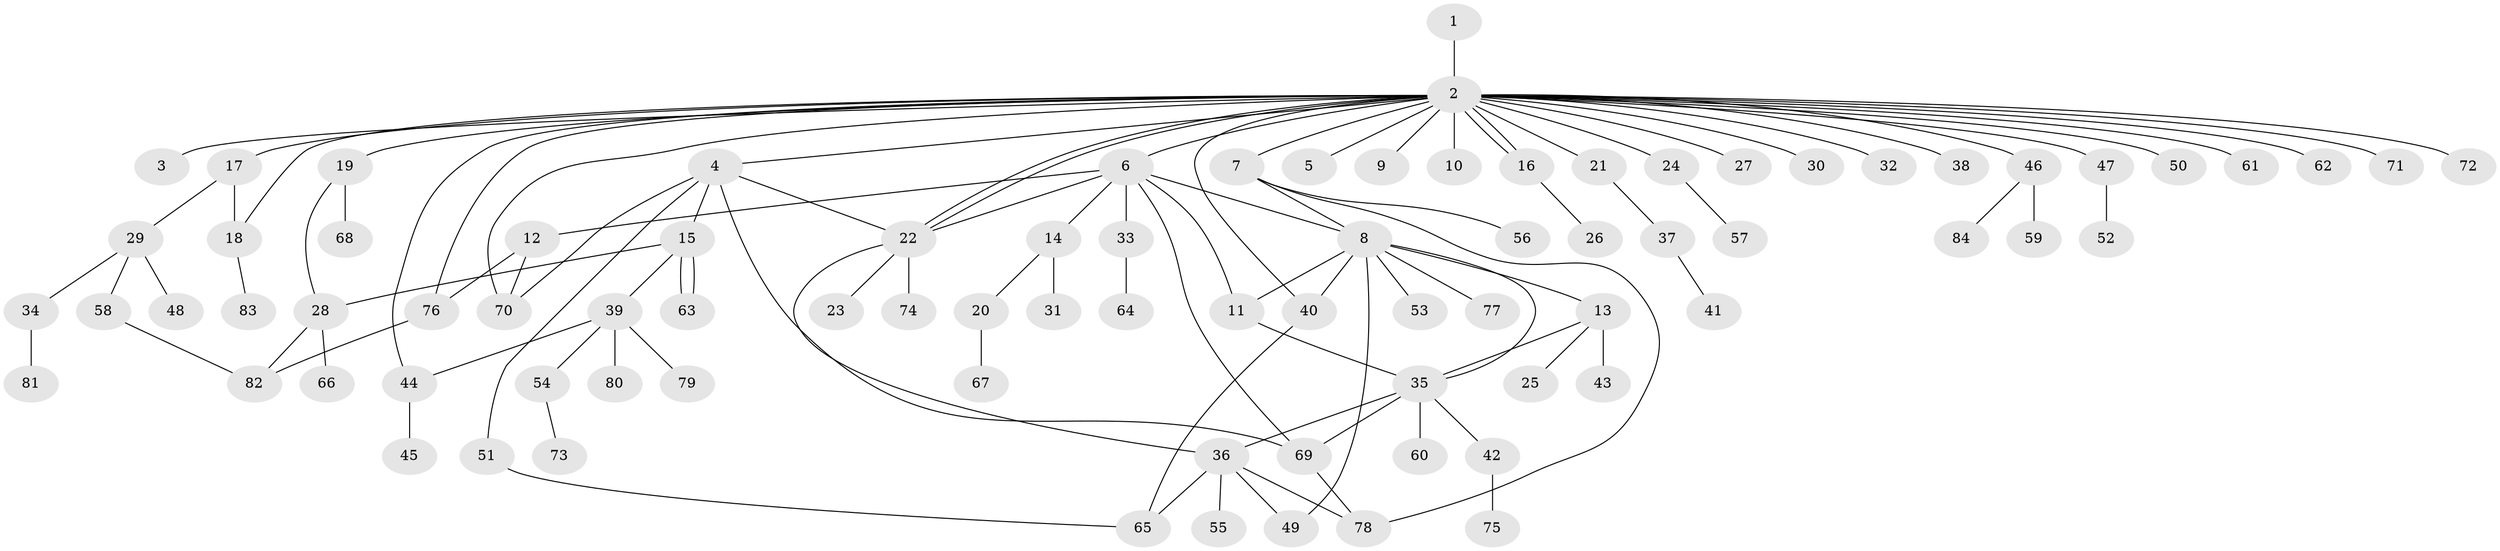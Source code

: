 // coarse degree distribution, {1: 0.5573770491803278, 33: 0.01639344262295082, 7: 0.03278688524590164, 3: 0.14754098360655737, 10: 0.01639344262295082, 4: 0.03278688524590164, 2: 0.13114754098360656, 5: 0.06557377049180328}
// Generated by graph-tools (version 1.1) at 2025/23/03/03/25 07:23:50]
// undirected, 84 vertices, 109 edges
graph export_dot {
graph [start="1"]
  node [color=gray90,style=filled];
  1;
  2;
  3;
  4;
  5;
  6;
  7;
  8;
  9;
  10;
  11;
  12;
  13;
  14;
  15;
  16;
  17;
  18;
  19;
  20;
  21;
  22;
  23;
  24;
  25;
  26;
  27;
  28;
  29;
  30;
  31;
  32;
  33;
  34;
  35;
  36;
  37;
  38;
  39;
  40;
  41;
  42;
  43;
  44;
  45;
  46;
  47;
  48;
  49;
  50;
  51;
  52;
  53;
  54;
  55;
  56;
  57;
  58;
  59;
  60;
  61;
  62;
  63;
  64;
  65;
  66;
  67;
  68;
  69;
  70;
  71;
  72;
  73;
  74;
  75;
  76;
  77;
  78;
  79;
  80;
  81;
  82;
  83;
  84;
  1 -- 2;
  2 -- 3;
  2 -- 4;
  2 -- 5;
  2 -- 6;
  2 -- 7;
  2 -- 9;
  2 -- 10;
  2 -- 16;
  2 -- 16;
  2 -- 17;
  2 -- 18;
  2 -- 19;
  2 -- 21;
  2 -- 22;
  2 -- 22;
  2 -- 24;
  2 -- 27;
  2 -- 30;
  2 -- 32;
  2 -- 38;
  2 -- 40;
  2 -- 44;
  2 -- 46;
  2 -- 47;
  2 -- 50;
  2 -- 61;
  2 -- 62;
  2 -- 70;
  2 -- 71;
  2 -- 72;
  2 -- 76;
  4 -- 15;
  4 -- 22;
  4 -- 51;
  4 -- 69;
  4 -- 70;
  6 -- 8;
  6 -- 11;
  6 -- 12;
  6 -- 14;
  6 -- 22;
  6 -- 33;
  6 -- 69;
  7 -- 8;
  7 -- 56;
  7 -- 78;
  8 -- 11;
  8 -- 13;
  8 -- 35;
  8 -- 40;
  8 -- 49;
  8 -- 53;
  8 -- 77;
  11 -- 35;
  12 -- 70;
  12 -- 76;
  13 -- 25;
  13 -- 35;
  13 -- 43;
  14 -- 20;
  14 -- 31;
  15 -- 28;
  15 -- 39;
  15 -- 63;
  15 -- 63;
  16 -- 26;
  17 -- 18;
  17 -- 29;
  18 -- 83;
  19 -- 28;
  19 -- 68;
  20 -- 67;
  21 -- 37;
  22 -- 23;
  22 -- 36;
  22 -- 74;
  24 -- 57;
  28 -- 66;
  28 -- 82;
  29 -- 34;
  29 -- 48;
  29 -- 58;
  33 -- 64;
  34 -- 81;
  35 -- 36;
  35 -- 42;
  35 -- 60;
  35 -- 69;
  36 -- 49;
  36 -- 55;
  36 -- 65;
  36 -- 78;
  37 -- 41;
  39 -- 44;
  39 -- 54;
  39 -- 79;
  39 -- 80;
  40 -- 65;
  42 -- 75;
  44 -- 45;
  46 -- 59;
  46 -- 84;
  47 -- 52;
  51 -- 65;
  54 -- 73;
  58 -- 82;
  69 -- 78;
  76 -- 82;
}
